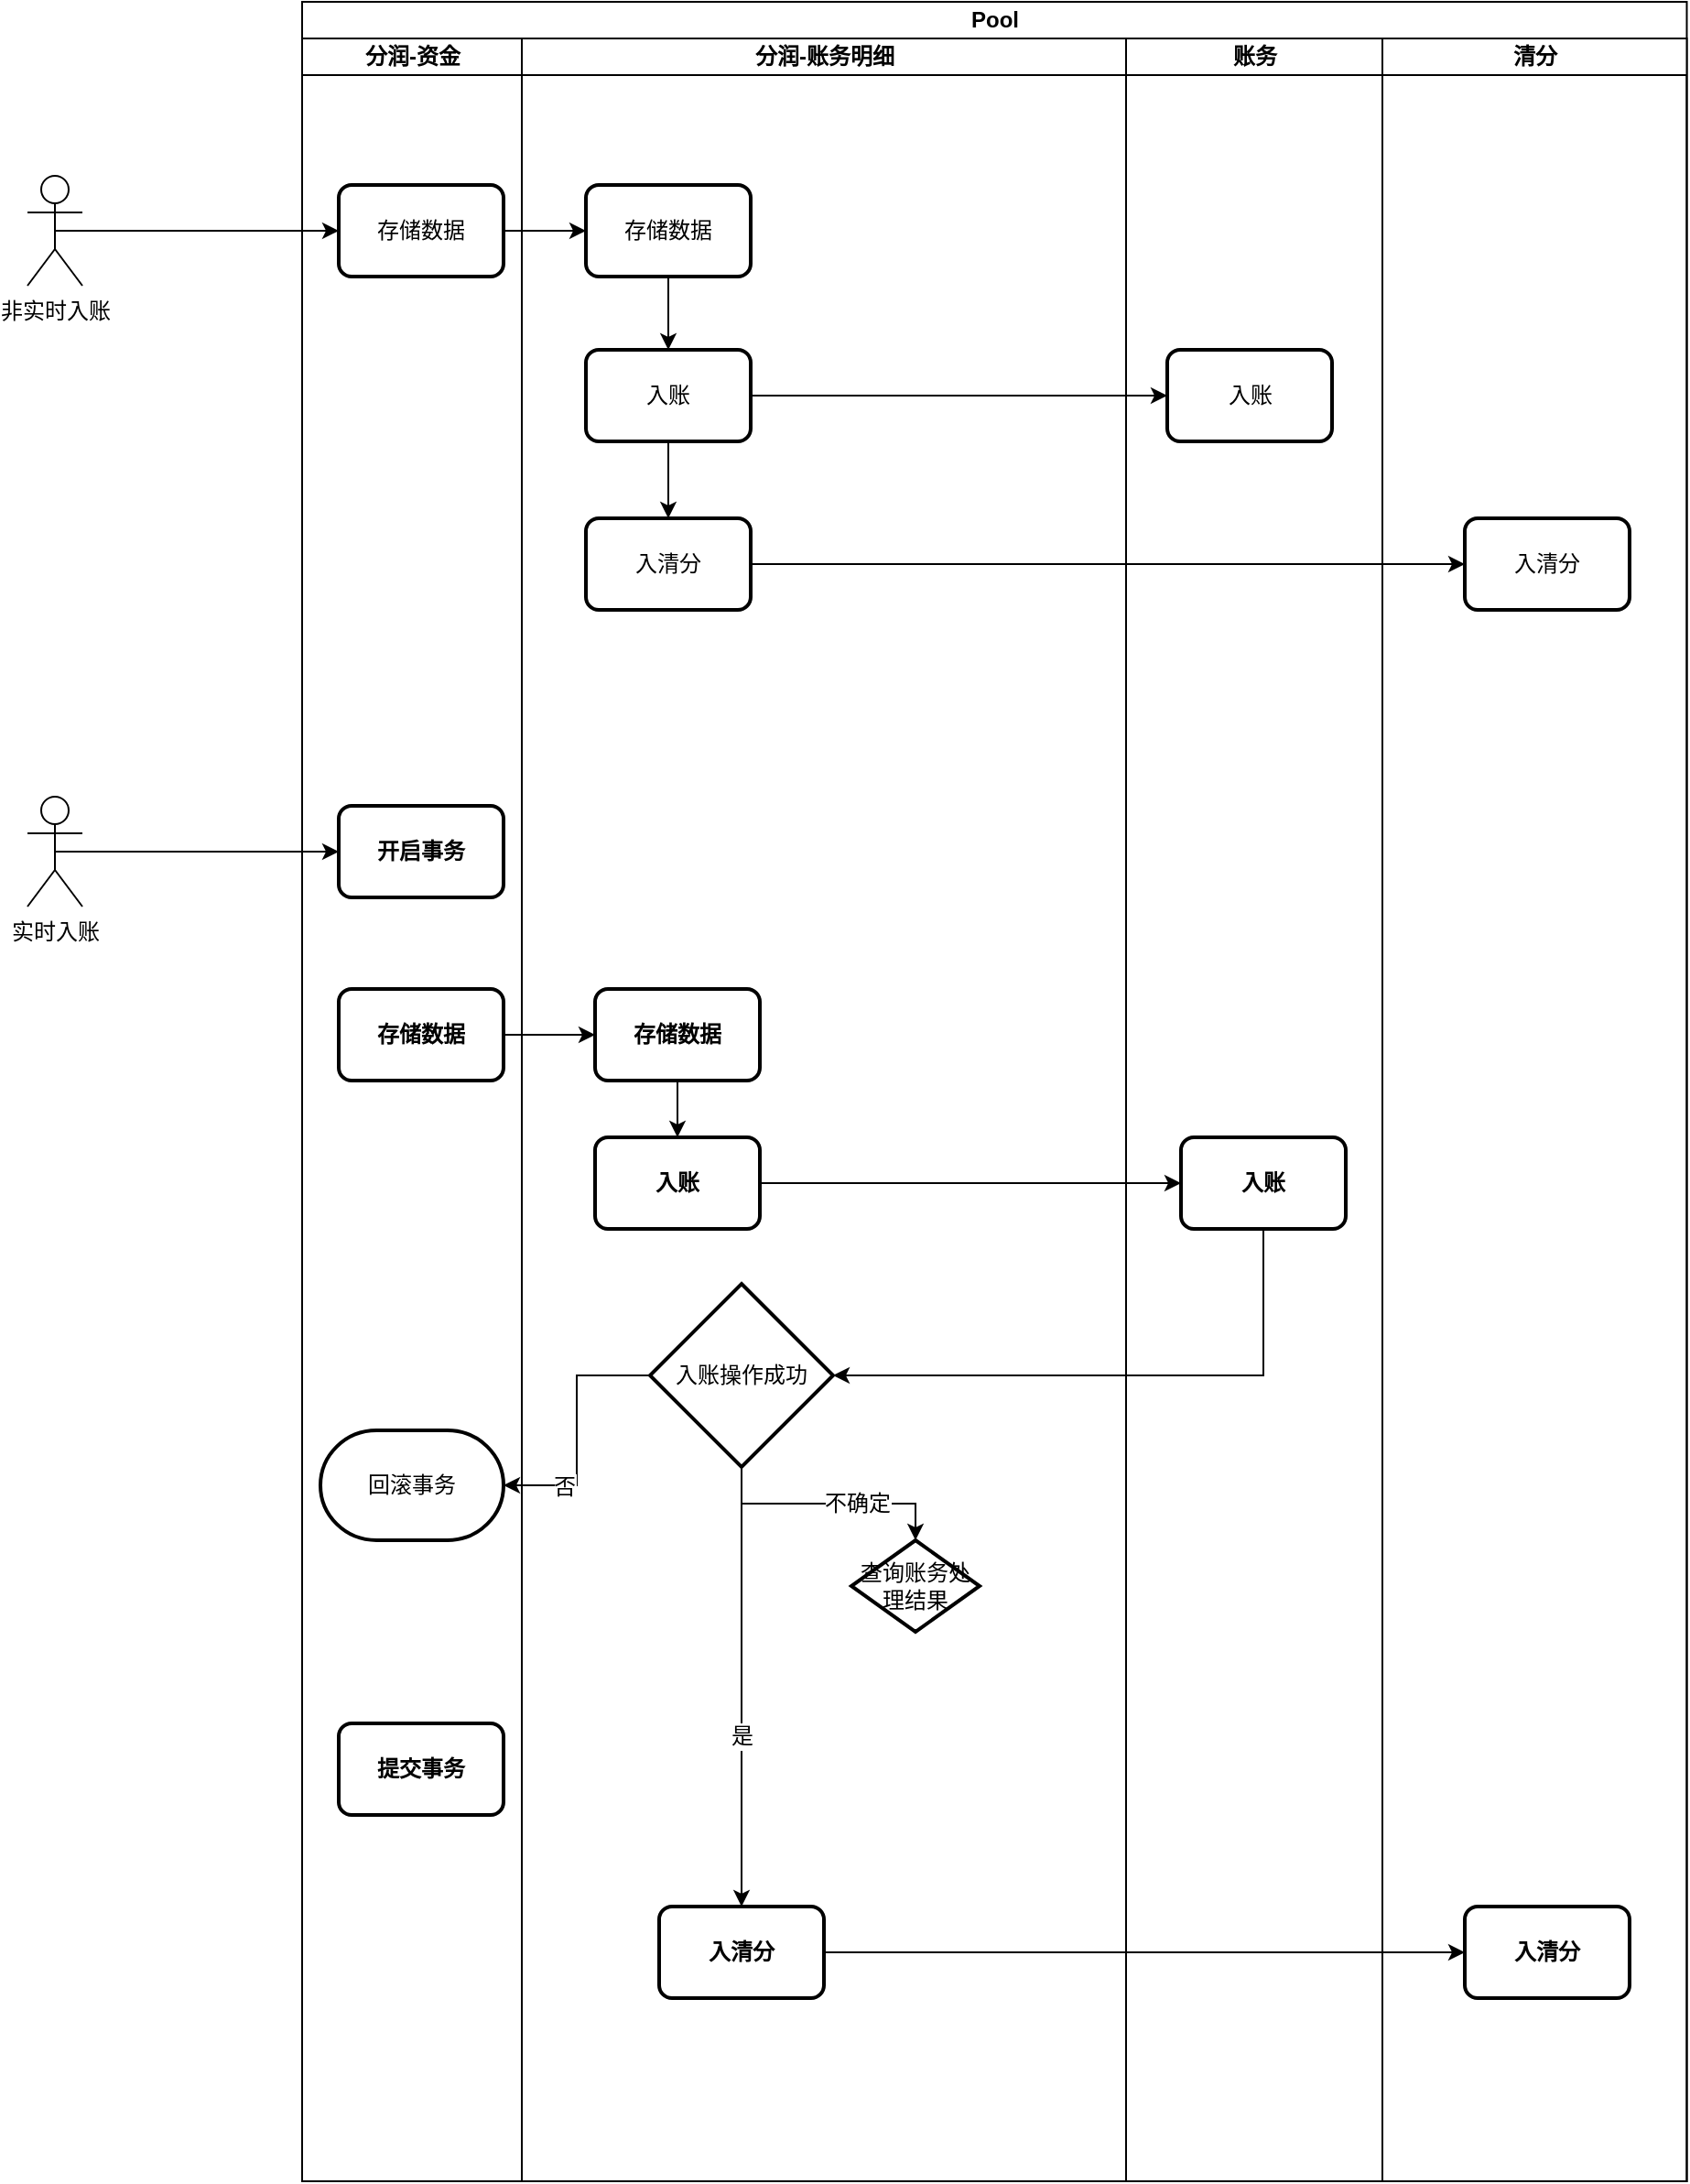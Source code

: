 <mxfile version="12.7.0" type="github">
  <diagram name="Page-1" id="9361dd3d-8414-5efd-6122-117bd74ce7a7">
    <mxGraphModel dx="1814" dy="799" grid="1" gridSize="10" guides="1" tooltips="1" connect="1" arrows="1" fold="1" page="0" pageScale="1.5" pageWidth="826" pageHeight="1169" background="#ffffff" math="0" shadow="0">
      <root>
        <mxCell id="0"/>
        <mxCell id="1" parent="0"/>
        <mxCell id="r9b0jaR5XHwt25xGaK2U-103" value="Pool" style="swimlane;html=1;childLayout=stackLayout;resizeParent=1;resizeParentMax=0;startSize=20;" parent="1" vertex="1">
          <mxGeometry x="150" width="756.25" height="1190" as="geometry"/>
        </mxCell>
        <mxCell id="r9b0jaR5XHwt25xGaK2U-104" value="分润-资金" style="swimlane;html=1;startSize=20;" parent="r9b0jaR5XHwt25xGaK2U-103" vertex="1">
          <mxGeometry y="20" width="120" height="1170" as="geometry"/>
        </mxCell>
        <mxCell id="r9b0jaR5XHwt25xGaK2U-125" value="存储数据" style="rounded=1;whiteSpace=wrap;html=1;absoluteArcSize=1;arcSize=14;strokeWidth=2;" parent="r9b0jaR5XHwt25xGaK2U-104" vertex="1">
          <mxGeometry x="20" y="80" width="90" height="50" as="geometry"/>
        </mxCell>
        <mxCell id="r9b0jaR5XHwt25xGaK2U-139" value="存储数据" style="rounded=1;whiteSpace=wrap;html=1;absoluteArcSize=1;arcSize=14;strokeWidth=2;fontStyle=1" parent="r9b0jaR5XHwt25xGaK2U-104" vertex="1">
          <mxGeometry x="20" y="519" width="90" height="50" as="geometry"/>
        </mxCell>
        <mxCell id="r9b0jaR5XHwt25xGaK2U-152" value="开启事务" style="rounded=1;whiteSpace=wrap;html=1;absoluteArcSize=1;arcSize=14;strokeWidth=2;fontStyle=1" parent="r9b0jaR5XHwt25xGaK2U-104" vertex="1">
          <mxGeometry x="20" y="419" width="90" height="50" as="geometry"/>
        </mxCell>
        <mxCell id="r9b0jaR5XHwt25xGaK2U-165" value="提交事务" style="rounded=1;whiteSpace=wrap;html=1;absoluteArcSize=1;arcSize=14;strokeWidth=2;fontStyle=1" parent="r9b0jaR5XHwt25xGaK2U-104" vertex="1">
          <mxGeometry x="20" y="920" width="90" height="50" as="geometry"/>
        </mxCell>
        <mxCell id="7b6nysghl661DKIVtIvv-6" value="回滚事务" style="strokeWidth=2;html=1;shape=mxgraph.flowchart.terminator;whiteSpace=wrap;" vertex="1" parent="r9b0jaR5XHwt25xGaK2U-104">
          <mxGeometry x="10" y="760" width="100" height="60" as="geometry"/>
        </mxCell>
        <mxCell id="r9b0jaR5XHwt25xGaK2U-105" value="分润-账务明细" style="swimlane;html=1;startSize=20;" parent="r9b0jaR5XHwt25xGaK2U-103" vertex="1">
          <mxGeometry x="120" y="20" width="330" height="1170" as="geometry"/>
        </mxCell>
        <mxCell id="r9b0jaR5XHwt25xGaK2U-134" value="" style="edgeStyle=orthogonalEdgeStyle;rounded=0;orthogonalLoop=1;jettySize=auto;html=1;" parent="r9b0jaR5XHwt25xGaK2U-105" source="r9b0jaR5XHwt25xGaK2U-127" target="r9b0jaR5XHwt25xGaK2U-133" edge="1">
          <mxGeometry relative="1" as="geometry"/>
        </mxCell>
        <mxCell id="r9b0jaR5XHwt25xGaK2U-127" value="存储数据" style="rounded=1;whiteSpace=wrap;html=1;absoluteArcSize=1;arcSize=14;strokeWidth=2;" parent="r9b0jaR5XHwt25xGaK2U-105" vertex="1">
          <mxGeometry x="35" y="80" width="90" height="50" as="geometry"/>
        </mxCell>
        <mxCell id="r9b0jaR5XHwt25xGaK2U-136" value="" style="edgeStyle=orthogonalEdgeStyle;rounded=0;orthogonalLoop=1;jettySize=auto;html=1;" parent="r9b0jaR5XHwt25xGaK2U-105" source="r9b0jaR5XHwt25xGaK2U-133" target="r9b0jaR5XHwt25xGaK2U-135" edge="1">
          <mxGeometry relative="1" as="geometry"/>
        </mxCell>
        <mxCell id="r9b0jaR5XHwt25xGaK2U-133" value="入账" style="rounded=1;whiteSpace=wrap;html=1;absoluteArcSize=1;arcSize=14;strokeWidth=2;" parent="r9b0jaR5XHwt25xGaK2U-105" vertex="1">
          <mxGeometry x="35" y="170" width="90" height="50" as="geometry"/>
        </mxCell>
        <mxCell id="r9b0jaR5XHwt25xGaK2U-135" value="入清分" style="rounded=1;whiteSpace=wrap;html=1;absoluteArcSize=1;arcSize=14;strokeWidth=2;" parent="r9b0jaR5XHwt25xGaK2U-105" vertex="1">
          <mxGeometry x="35" y="262" width="90" height="50" as="geometry"/>
        </mxCell>
        <mxCell id="r9b0jaR5XHwt25xGaK2U-157" value="" style="edgeStyle=orthogonalEdgeStyle;rounded=0;orthogonalLoop=1;jettySize=auto;html=1;" parent="r9b0jaR5XHwt25xGaK2U-105" source="r9b0jaR5XHwt25xGaK2U-154" target="r9b0jaR5XHwt25xGaK2U-156" edge="1">
          <mxGeometry relative="1" as="geometry"/>
        </mxCell>
        <mxCell id="r9b0jaR5XHwt25xGaK2U-154" value="存储数据" style="rounded=1;whiteSpace=wrap;html=1;absoluteArcSize=1;arcSize=14;strokeWidth=2;fontStyle=1" parent="r9b0jaR5XHwt25xGaK2U-105" vertex="1">
          <mxGeometry x="40" y="519" width="90" height="50" as="geometry"/>
        </mxCell>
        <mxCell id="r9b0jaR5XHwt25xGaK2U-156" value="入账" style="rounded=1;whiteSpace=wrap;html=1;absoluteArcSize=1;arcSize=14;strokeWidth=2;fontStyle=1" parent="r9b0jaR5XHwt25xGaK2U-105" vertex="1">
          <mxGeometry x="40" y="600" width="90" height="50" as="geometry"/>
        </mxCell>
        <mxCell id="7b6nysghl661DKIVtIvv-1" style="edgeStyle=orthogonalEdgeStyle;rounded=0;orthogonalLoop=1;jettySize=auto;html=1;exitX=0.5;exitY=1;exitDx=0;exitDy=0;exitPerimeter=0;" edge="1" parent="r9b0jaR5XHwt25xGaK2U-105" source="r9b0jaR5XHwt25xGaK2U-162" target="r9b0jaR5XHwt25xGaK2U-164">
          <mxGeometry relative="1" as="geometry"/>
        </mxCell>
        <mxCell id="7b6nysghl661DKIVtIvv-4" value="是" style="text;html=1;align=center;verticalAlign=middle;resizable=0;points=[];labelBackgroundColor=#ffffff;" vertex="1" connectable="0" parent="7b6nysghl661DKIVtIvv-1">
          <mxGeometry x="0.22" relative="1" as="geometry">
            <mxPoint as="offset"/>
          </mxGeometry>
        </mxCell>
        <mxCell id="r9b0jaR5XHwt25xGaK2U-162" value="入账操作成功" style="strokeWidth=2;html=1;shape=mxgraph.flowchart.decision;whiteSpace=wrap;" parent="r9b0jaR5XHwt25xGaK2U-105" vertex="1">
          <mxGeometry x="70" y="680" width="100" height="100" as="geometry"/>
        </mxCell>
        <mxCell id="r9b0jaR5XHwt25xGaK2U-164" value="入清分" style="rounded=1;whiteSpace=wrap;html=1;absoluteArcSize=1;arcSize=14;strokeWidth=2;fontStyle=1" parent="r9b0jaR5XHwt25xGaK2U-105" vertex="1">
          <mxGeometry x="75" y="1020" width="90" height="50" as="geometry"/>
        </mxCell>
        <mxCell id="7b6nysghl661DKIVtIvv-13" value="查询账务处理结果" style="strokeWidth=2;html=1;shape=mxgraph.flowchart.decision;whiteSpace=wrap;" vertex="1" parent="r9b0jaR5XHwt25xGaK2U-105">
          <mxGeometry x="180" y="820" width="70" height="50" as="geometry"/>
        </mxCell>
        <mxCell id="7b6nysghl661DKIVtIvv-11" style="edgeStyle=orthogonalEdgeStyle;rounded=0;orthogonalLoop=1;jettySize=auto;html=1;exitX=0.5;exitY=1;exitDx=0;exitDy=0;exitPerimeter=0;entryX=0.5;entryY=0;entryDx=0;entryDy=0;entryPerimeter=0;" edge="1" parent="r9b0jaR5XHwt25xGaK2U-105" source="r9b0jaR5XHwt25xGaK2U-162" target="7b6nysghl661DKIVtIvv-13">
          <mxGeometry relative="1" as="geometry">
            <mxPoint x="220" y="840" as="targetPoint"/>
          </mxGeometry>
        </mxCell>
        <mxCell id="7b6nysghl661DKIVtIvv-12" value="不确定" style="text;html=1;align=center;verticalAlign=middle;resizable=0;points=[];labelBackgroundColor=#ffffff;" vertex="1" connectable="0" parent="7b6nysghl661DKIVtIvv-11">
          <mxGeometry x="0.225" relative="1" as="geometry">
            <mxPoint as="offset"/>
          </mxGeometry>
        </mxCell>
        <mxCell id="r9b0jaR5XHwt25xGaK2U-130" value="" style="edgeStyle=orthogonalEdgeStyle;rounded=0;orthogonalLoop=1;jettySize=auto;html=1;entryX=0;entryY=0.5;entryDx=0;entryDy=0;" parent="r9b0jaR5XHwt25xGaK2U-103" source="r9b0jaR5XHwt25xGaK2U-133" target="r9b0jaR5XHwt25xGaK2U-129" edge="1">
          <mxGeometry relative="1" as="geometry"/>
        </mxCell>
        <mxCell id="r9b0jaR5XHwt25xGaK2U-132" value="" style="edgeStyle=orthogonalEdgeStyle;rounded=0;orthogonalLoop=1;jettySize=auto;html=1;exitX=1;exitY=0.5;exitDx=0;exitDy=0;entryX=0;entryY=0.5;entryDx=0;entryDy=0;" parent="r9b0jaR5XHwt25xGaK2U-103" source="r9b0jaR5XHwt25xGaK2U-135" target="r9b0jaR5XHwt25xGaK2U-131" edge="1">
          <mxGeometry relative="1" as="geometry">
            <Array as="points">
              <mxPoint x="390" y="307"/>
              <mxPoint x="390" y="307"/>
            </Array>
          </mxGeometry>
        </mxCell>
        <mxCell id="r9b0jaR5XHwt25xGaK2U-106" value="账务" style="swimlane;html=1;startSize=20;" parent="r9b0jaR5XHwt25xGaK2U-103" vertex="1">
          <mxGeometry x="450" y="20" width="140" height="1170" as="geometry"/>
        </mxCell>
        <mxCell id="r9b0jaR5XHwt25xGaK2U-129" value="入账" style="rounded=1;whiteSpace=wrap;html=1;absoluteArcSize=1;arcSize=14;strokeWidth=2;" parent="r9b0jaR5XHwt25xGaK2U-106" vertex="1">
          <mxGeometry x="22.5" y="170" width="90" height="50" as="geometry"/>
        </mxCell>
        <mxCell id="r9b0jaR5XHwt25xGaK2U-158" value="入账" style="rounded=1;whiteSpace=wrap;html=1;absoluteArcSize=1;arcSize=14;strokeWidth=2;fontStyle=1" parent="r9b0jaR5XHwt25xGaK2U-106" vertex="1">
          <mxGeometry x="30" y="600" width="90" height="50" as="geometry"/>
        </mxCell>
        <mxCell id="r9b0jaR5XHwt25xGaK2U-120" value="清分" style="swimlane;html=1;startSize=20;" parent="r9b0jaR5XHwt25xGaK2U-103" vertex="1">
          <mxGeometry x="590" y="20" width="166.25" height="1170" as="geometry"/>
        </mxCell>
        <mxCell id="r9b0jaR5XHwt25xGaK2U-131" value="入清分" style="rounded=1;whiteSpace=wrap;html=1;absoluteArcSize=1;arcSize=14;strokeWidth=2;" parent="r9b0jaR5XHwt25xGaK2U-120" vertex="1">
          <mxGeometry x="45" y="262" width="90" height="50" as="geometry"/>
        </mxCell>
        <mxCell id="7b6nysghl661DKIVtIvv-9" value="入清分" style="rounded=1;whiteSpace=wrap;html=1;absoluteArcSize=1;arcSize=14;strokeWidth=2;fontStyle=1" vertex="1" parent="r9b0jaR5XHwt25xGaK2U-120">
          <mxGeometry x="45" y="1020" width="90" height="50" as="geometry"/>
        </mxCell>
        <mxCell id="r9b0jaR5XHwt25xGaK2U-128" value="" style="edgeStyle=orthogonalEdgeStyle;rounded=0;orthogonalLoop=1;jettySize=auto;html=1;" parent="r9b0jaR5XHwt25xGaK2U-103" source="r9b0jaR5XHwt25xGaK2U-125" target="r9b0jaR5XHwt25xGaK2U-127" edge="1">
          <mxGeometry relative="1" as="geometry"/>
        </mxCell>
        <mxCell id="r9b0jaR5XHwt25xGaK2U-155" value="" style="edgeStyle=orthogonalEdgeStyle;rounded=0;orthogonalLoop=1;jettySize=auto;html=1;" parent="r9b0jaR5XHwt25xGaK2U-103" source="r9b0jaR5XHwt25xGaK2U-139" target="r9b0jaR5XHwt25xGaK2U-154" edge="1">
          <mxGeometry relative="1" as="geometry"/>
        </mxCell>
        <mxCell id="r9b0jaR5XHwt25xGaK2U-159" value="" style="edgeStyle=orthogonalEdgeStyle;rounded=0;orthogonalLoop=1;jettySize=auto;html=1;" parent="r9b0jaR5XHwt25xGaK2U-103" source="r9b0jaR5XHwt25xGaK2U-156" target="r9b0jaR5XHwt25xGaK2U-158" edge="1">
          <mxGeometry relative="1" as="geometry"/>
        </mxCell>
        <mxCell id="r9b0jaR5XHwt25xGaK2U-161" value="" style="edgeStyle=orthogonalEdgeStyle;rounded=0;orthogonalLoop=1;jettySize=auto;html=1;exitX=0.5;exitY=1;exitDx=0;exitDy=0;entryX=1;entryY=0.5;entryDx=0;entryDy=0;entryPerimeter=0;" parent="r9b0jaR5XHwt25xGaK2U-103" source="r9b0jaR5XHwt25xGaK2U-158" target="r9b0jaR5XHwt25xGaK2U-162" edge="1">
          <mxGeometry relative="1" as="geometry">
            <mxPoint x="260" y="750" as="targetPoint"/>
          </mxGeometry>
        </mxCell>
        <mxCell id="7b6nysghl661DKIVtIvv-7" style="edgeStyle=orthogonalEdgeStyle;rounded=0;orthogonalLoop=1;jettySize=auto;html=1;exitX=0;exitY=0.5;exitDx=0;exitDy=0;exitPerimeter=0;" edge="1" parent="r9b0jaR5XHwt25xGaK2U-103" source="r9b0jaR5XHwt25xGaK2U-162" target="7b6nysghl661DKIVtIvv-6">
          <mxGeometry relative="1" as="geometry"/>
        </mxCell>
        <mxCell id="7b6nysghl661DKIVtIvv-8" value="否" style="text;html=1;align=center;verticalAlign=middle;resizable=0;points=[];labelBackgroundColor=#ffffff;" vertex="1" connectable="0" parent="7b6nysghl661DKIVtIvv-7">
          <mxGeometry x="0.529" y="1" relative="1" as="geometry">
            <mxPoint as="offset"/>
          </mxGeometry>
        </mxCell>
        <mxCell id="7b6nysghl661DKIVtIvv-10" value="" style="edgeStyle=orthogonalEdgeStyle;rounded=0;orthogonalLoop=1;jettySize=auto;html=1;" edge="1" parent="r9b0jaR5XHwt25xGaK2U-103" source="r9b0jaR5XHwt25xGaK2U-164" target="7b6nysghl661DKIVtIvv-9">
          <mxGeometry relative="1" as="geometry"/>
        </mxCell>
        <mxCell id="r9b0jaR5XHwt25xGaK2U-126" style="edgeStyle=orthogonalEdgeStyle;rounded=0;orthogonalLoop=1;jettySize=auto;html=1;exitX=0.5;exitY=0.5;exitDx=0;exitDy=0;exitPerimeter=0;" parent="1" source="r9b0jaR5XHwt25xGaK2U-121" target="r9b0jaR5XHwt25xGaK2U-125" edge="1">
          <mxGeometry relative="1" as="geometry"/>
        </mxCell>
        <mxCell id="r9b0jaR5XHwt25xGaK2U-121" value="非实时入账" style="shape=umlActor;verticalLabelPosition=bottom;labelBackgroundColor=#ffffff;verticalAlign=top;html=1;outlineConnect=0;" parent="1" vertex="1">
          <mxGeometry y="95" width="30" height="60" as="geometry"/>
        </mxCell>
        <mxCell id="r9b0jaR5XHwt25xGaK2U-153" style="edgeStyle=orthogonalEdgeStyle;rounded=0;orthogonalLoop=1;jettySize=auto;html=1;exitX=0.5;exitY=0.5;exitDx=0;exitDy=0;exitPerimeter=0;" parent="1" source="r9b0jaR5XHwt25xGaK2U-138" target="r9b0jaR5XHwt25xGaK2U-152" edge="1">
          <mxGeometry relative="1" as="geometry"/>
        </mxCell>
        <mxCell id="r9b0jaR5XHwt25xGaK2U-138" value="实时入账" style="shape=umlActor;verticalLabelPosition=bottom;labelBackgroundColor=#ffffff;verticalAlign=top;html=1;outlineConnect=0;" parent="1" vertex="1">
          <mxGeometry y="434" width="30" height="60" as="geometry"/>
        </mxCell>
      </root>
    </mxGraphModel>
  </diagram>
</mxfile>
